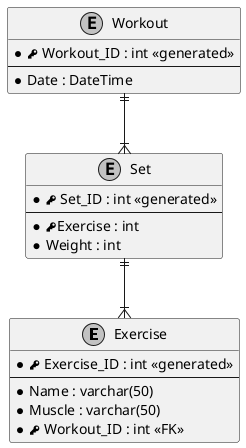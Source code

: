 @startuml

skinparam monochrome true

entity "Exercise" as E{
    * <&key> Exercise_ID : int <<generated>>
    --
    * Name : varchar(50)
    * Muscle : varchar(50)
    * <&key> Workout_ID : int <<FK>>
}


entity "Set" as S{
    * <&key> Set_ID : int <<generated>>
    --
    * <&key>Exercise : int
    * Weight : int
}

entity "Workout" as W{
    * <&key> Workout_ID : int <<generated>>
    --
    * Date : DateTime
}

W ||--|{ S
S ||--|{ E


@enduml